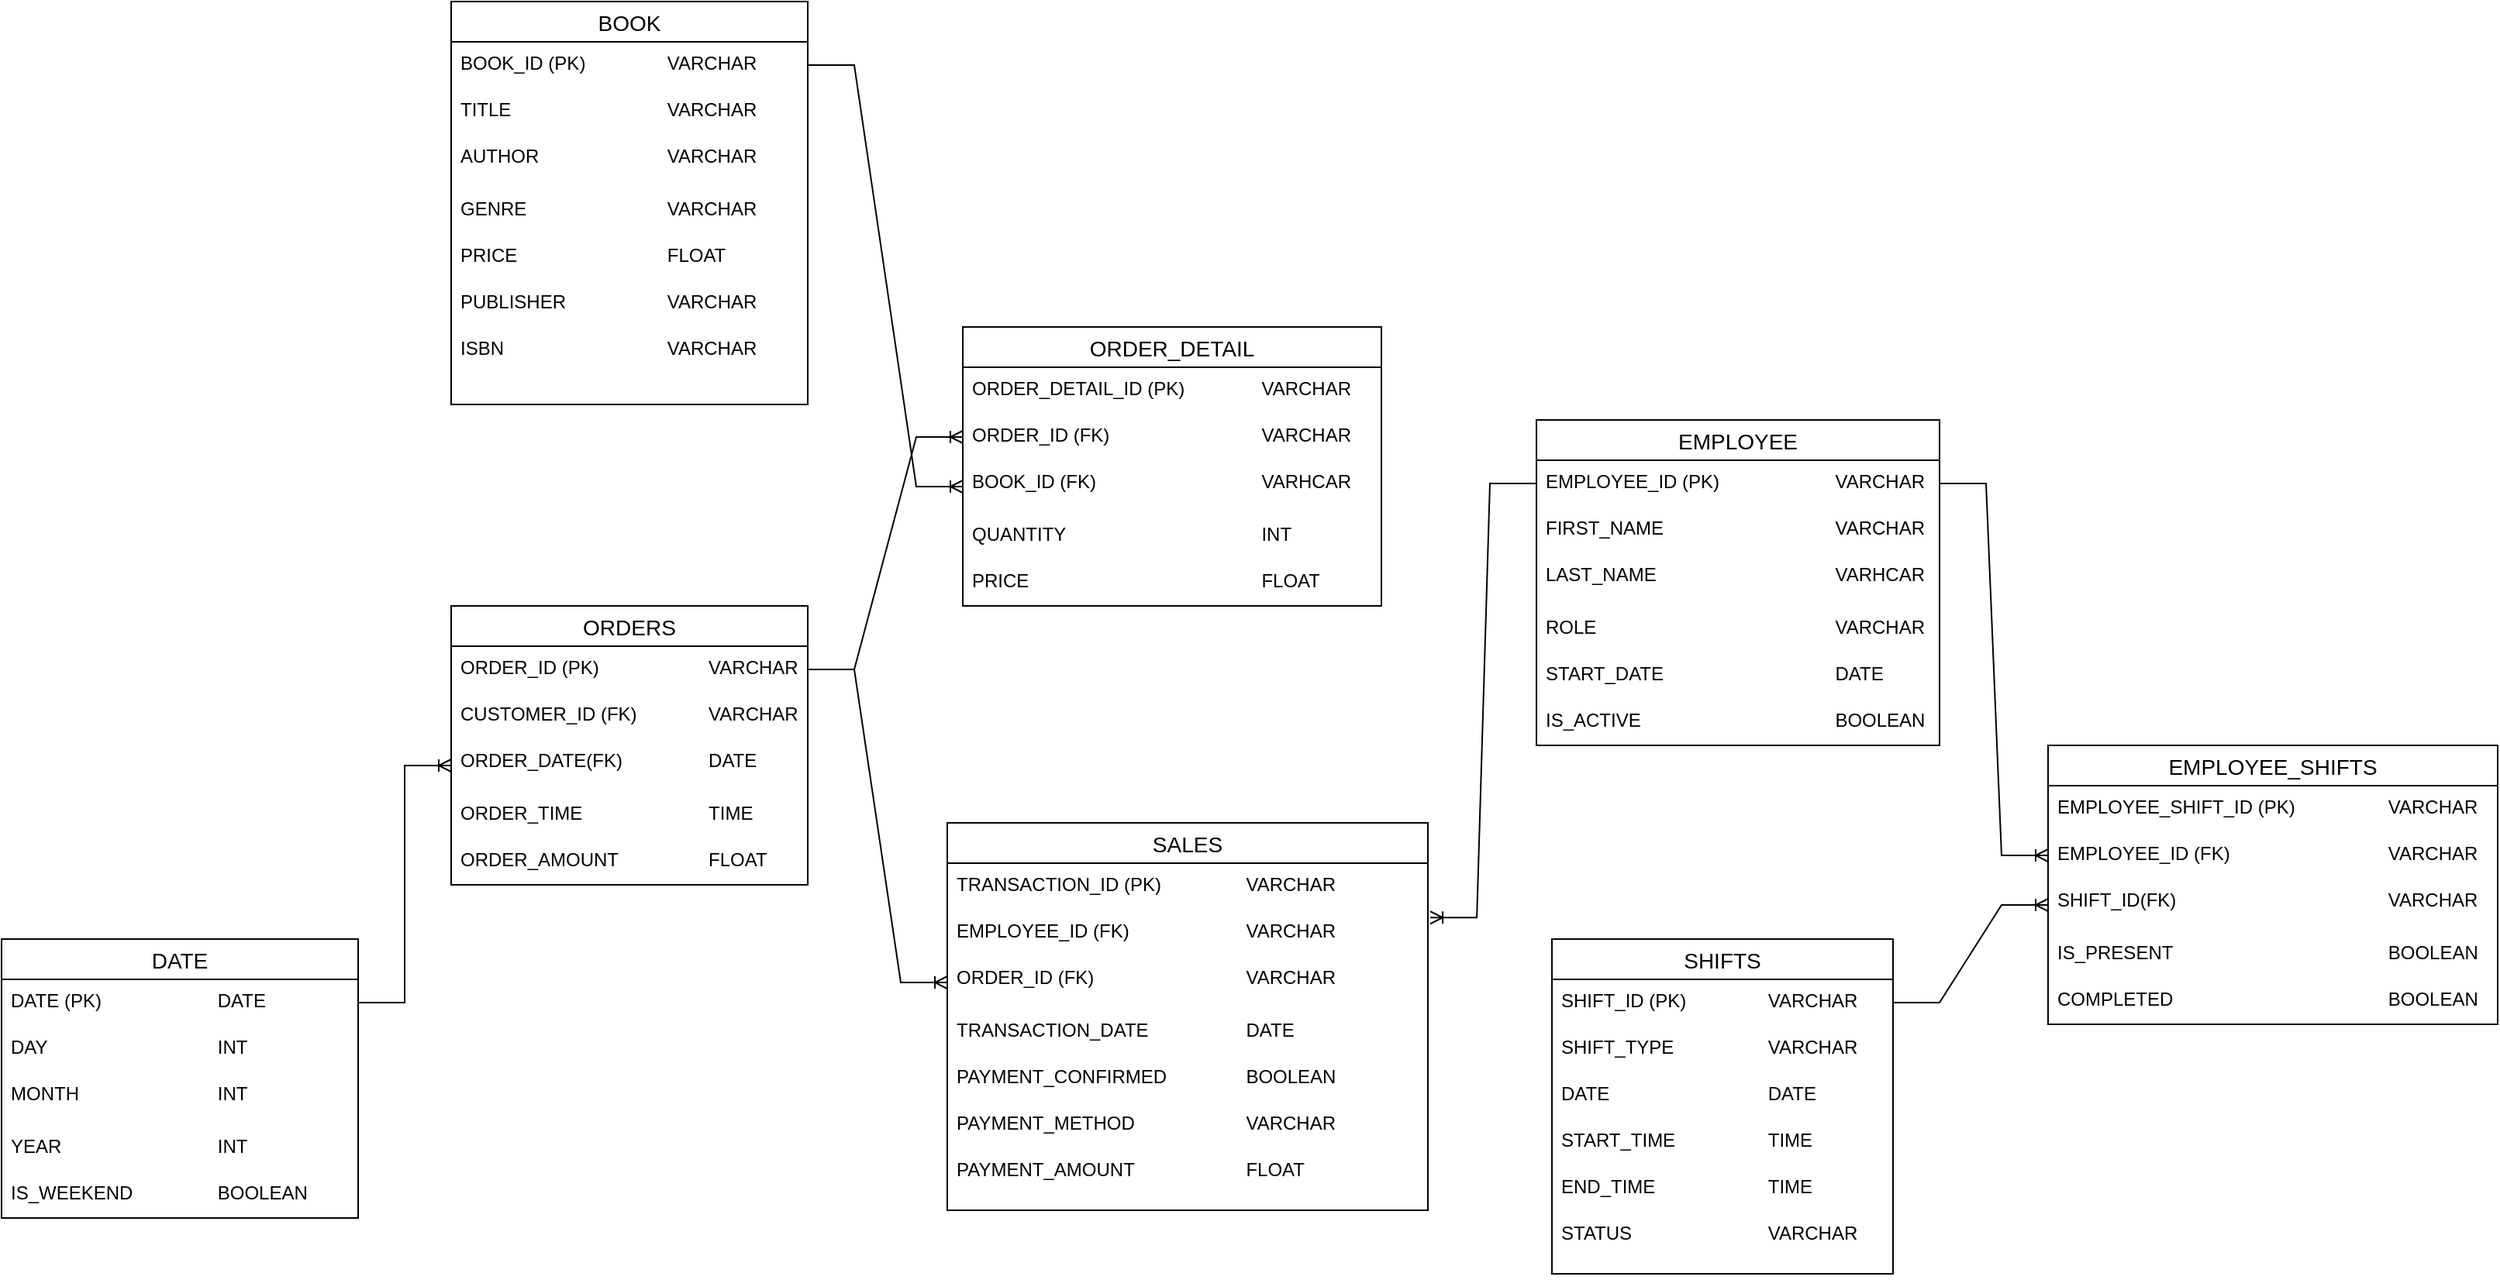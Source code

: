 <mxfile version="26.2.13">
  <diagram id="C5RBs43oDa-KdzZeNtuy" name="Page-1">
    <mxGraphModel dx="2333" dy="1036" grid="1" gridSize="10" guides="1" tooltips="1" connect="1" arrows="1" fold="1" page="1" pageScale="1" pageWidth="827" pageHeight="1169" math="0" shadow="0">
      <root>
        <mxCell id="WIyWlLk6GJQsqaUBKTNV-0" />
        <mxCell id="WIyWlLk6GJQsqaUBKTNV-1" parent="WIyWlLk6GJQsqaUBKTNV-0" />
        <mxCell id="uuKCKOv4QM4juEZIlnk0-14" value="BOOK" style="swimlane;fontStyle=0;childLayout=stackLayout;horizontal=1;startSize=26;horizontalStack=0;resizeParent=1;resizeParentMax=0;resizeLast=0;collapsible=1;marginBottom=0;align=center;fontSize=14;" vertex="1" parent="WIyWlLk6GJQsqaUBKTNV-1">
          <mxGeometry x="310" y="110" width="230" height="260" as="geometry" />
        </mxCell>
        <mxCell id="uuKCKOv4QM4juEZIlnk0-15" value="BOOK_ID (PK)&lt;span style=&quot;white-space: pre;&quot;&gt;&#x9;&amp;nbsp;&lt;/span&gt;&amp;nbsp; &amp;nbsp; &amp;nbsp; &amp;nbsp;VARCHAR" style="text;strokeColor=none;fillColor=none;spacingLeft=4;spacingRight=4;overflow=hidden;rotatable=0;points=[[0,0.5],[1,0.5]];portConstraint=eastwest;fontSize=12;whiteSpace=wrap;html=1;" vertex="1" parent="uuKCKOv4QM4juEZIlnk0-14">
          <mxGeometry y="26" width="230" height="30" as="geometry" />
        </mxCell>
        <mxCell id="uuKCKOv4QM4juEZIlnk0-16" value="TITLE&lt;span style=&quot;white-space: pre;&quot;&gt;&#x9;&lt;/span&gt;&lt;span style=&quot;white-space: pre;&quot;&gt;&#x9;&lt;/span&gt;&lt;span style=&quot;white-space: pre;&quot;&gt;&#x9;&lt;span style=&quot;white-space: pre;&quot;&gt;&#x9;&lt;/span&gt;&lt;/span&gt;VARCHAR" style="text;strokeColor=none;fillColor=none;spacingLeft=4;spacingRight=4;overflow=hidden;rotatable=0;points=[[0,0.5],[1,0.5]];portConstraint=eastwest;fontSize=12;whiteSpace=wrap;html=1;" vertex="1" parent="uuKCKOv4QM4juEZIlnk0-14">
          <mxGeometry y="56" width="230" height="30" as="geometry" />
        </mxCell>
        <mxCell id="uuKCKOv4QM4juEZIlnk0-18" value="AUTHOR&lt;span style=&quot;white-space: pre;&quot;&gt;&#x9;&lt;/span&gt;&lt;span style=&quot;white-space: pre;&quot;&gt;&#x9;&lt;/span&gt;&lt;span style=&quot;white-space: pre;&quot;&gt;&#x9;&lt;span style=&quot;white-space: pre;&quot;&gt;&#x9;&lt;/span&gt;&lt;/span&gt;VARCHAR" style="text;strokeColor=none;fillColor=none;spacingLeft=4;spacingRight=4;overflow=hidden;rotatable=0;points=[[0,0.5],[1,0.5]];portConstraint=eastwest;fontSize=12;whiteSpace=wrap;html=1;" vertex="1" parent="uuKCKOv4QM4juEZIlnk0-14">
          <mxGeometry y="86" width="230" height="34" as="geometry" />
        </mxCell>
        <mxCell id="uuKCKOv4QM4juEZIlnk0-19" value="GENRE&lt;span style=&quot;white-space: pre;&quot;&gt;&#x9;&lt;/span&gt;&lt;span style=&quot;white-space: pre;&quot;&gt;&#x9;&lt;/span&gt;&lt;span style=&quot;white-space: pre;&quot;&gt;&#x9;&lt;span style=&quot;white-space: pre;&quot;&gt;&#x9;&lt;/span&gt;&lt;/span&gt;VARCHAR" style="text;strokeColor=none;fillColor=none;spacingLeft=4;spacingRight=4;overflow=hidden;rotatable=0;points=[[0,0.5],[1,0.5]];portConstraint=eastwest;fontSize=12;whiteSpace=wrap;html=1;" vertex="1" parent="uuKCKOv4QM4juEZIlnk0-14">
          <mxGeometry y="120" width="230" height="30" as="geometry" />
        </mxCell>
        <mxCell id="uuKCKOv4QM4juEZIlnk0-20" value="PRICE&lt;span style=&quot;white-space: pre;&quot;&gt;&#x9;&lt;/span&gt;&lt;span style=&quot;white-space: pre;&quot;&gt;&#x9;&lt;/span&gt;&lt;span style=&quot;white-space: pre;&quot;&gt;&#x9;&lt;span style=&quot;white-space: pre;&quot;&gt;&#x9;&lt;/span&gt;&lt;/span&gt;FLOAT" style="text;strokeColor=none;fillColor=none;spacingLeft=4;spacingRight=4;overflow=hidden;rotatable=0;points=[[0,0.5],[1,0.5]];portConstraint=eastwest;fontSize=12;whiteSpace=wrap;html=1;" vertex="1" parent="uuKCKOv4QM4juEZIlnk0-14">
          <mxGeometry y="150" width="230" height="30" as="geometry" />
        </mxCell>
        <mxCell id="uuKCKOv4QM4juEZIlnk0-21" value="PUBLISHER&lt;span style=&quot;white-space: pre;&quot;&gt;&#x9;&lt;/span&gt;&lt;span style=&quot;white-space: pre;&quot;&gt;&#x9;&lt;span style=&quot;white-space: pre;&quot;&gt;&#x9;&lt;/span&gt;V&lt;/span&gt;ARCHAR" style="text;strokeColor=none;fillColor=none;spacingLeft=4;spacingRight=4;overflow=hidden;rotatable=0;points=[[0,0.5],[1,0.5]];portConstraint=eastwest;fontSize=12;whiteSpace=wrap;html=1;" vertex="1" parent="uuKCKOv4QM4juEZIlnk0-14">
          <mxGeometry y="180" width="230" height="30" as="geometry" />
        </mxCell>
        <mxCell id="uuKCKOv4QM4juEZIlnk0-17" value="ISBN&lt;span style=&quot;white-space: pre;&quot;&gt;&#x9;&lt;/span&gt;&lt;span style=&quot;white-space: pre;&quot;&gt;&#x9;&lt;/span&gt;&lt;span style=&quot;white-space: pre;&quot;&gt;&#x9;&lt;/span&gt;&lt;span style=&quot;white-space: pre;&quot;&gt;&#x9;&lt;/span&gt;VARCHAR" style="text;strokeColor=none;fillColor=none;spacingLeft=4;spacingRight=4;overflow=hidden;rotatable=0;points=[[0,0.5],[1,0.5]];portConstraint=eastwest;fontSize=12;whiteSpace=wrap;html=1;" vertex="1" parent="uuKCKOv4QM4juEZIlnk0-14">
          <mxGeometry y="210" width="230" height="50" as="geometry" />
        </mxCell>
        <mxCell id="uuKCKOv4QM4juEZIlnk0-22" value="ORDERS" style="swimlane;fontStyle=0;childLayout=stackLayout;horizontal=1;startSize=26;horizontalStack=0;resizeParent=1;resizeParentMax=0;resizeLast=0;collapsible=1;marginBottom=0;align=center;fontSize=14;" vertex="1" parent="WIyWlLk6GJQsqaUBKTNV-1">
          <mxGeometry x="310" y="500" width="230" height="180" as="geometry" />
        </mxCell>
        <mxCell id="uuKCKOv4QM4juEZIlnk0-23" value="ORDER_ID (PK)&lt;span style=&quot;white-space: pre;&quot;&gt;&#x9;&amp;nbsp;&lt;/span&gt;&amp;nbsp; &amp;nbsp; &amp;nbsp; &amp;nbsp;&lt;span style=&quot;white-space: pre;&quot;&gt;&#x9;&lt;/span&gt;VARCHAR" style="text;strokeColor=none;fillColor=none;spacingLeft=4;spacingRight=4;overflow=hidden;rotatable=0;points=[[0,0.5],[1,0.5]];portConstraint=eastwest;fontSize=12;whiteSpace=wrap;html=1;" vertex="1" parent="uuKCKOv4QM4juEZIlnk0-22">
          <mxGeometry y="26" width="230" height="30" as="geometry" />
        </mxCell>
        <mxCell id="uuKCKOv4QM4juEZIlnk0-24" value="CUSTOMER_ID (FK)&lt;span style=&quot;white-space: pre;&quot;&gt;&#x9;&lt;/span&gt;&lt;span style=&quot;white-space: pre;&quot;&gt;&#x9;&lt;/span&gt;VARCHAR" style="text;strokeColor=none;fillColor=none;spacingLeft=4;spacingRight=4;overflow=hidden;rotatable=0;points=[[0,0.5],[1,0.5]];portConstraint=eastwest;fontSize=12;whiteSpace=wrap;html=1;" vertex="1" parent="uuKCKOv4QM4juEZIlnk0-22">
          <mxGeometry y="56" width="230" height="30" as="geometry" />
        </mxCell>
        <mxCell id="uuKCKOv4QM4juEZIlnk0-25" value="ORDER_DATE(FK)&lt;span style=&quot;white-space: pre;&quot;&gt;&#x9;&lt;/span&gt;&lt;span style=&quot;white-space: pre;&quot;&gt;&#x9;&lt;span style=&quot;white-space: pre;&quot;&gt;&#x9;&lt;/span&gt;&lt;/span&gt;DATE" style="text;strokeColor=none;fillColor=none;spacingLeft=4;spacingRight=4;overflow=hidden;rotatable=0;points=[[0,0.5],[1,0.5]];portConstraint=eastwest;fontSize=12;whiteSpace=wrap;html=1;" vertex="1" parent="uuKCKOv4QM4juEZIlnk0-22">
          <mxGeometry y="86" width="230" height="34" as="geometry" />
        </mxCell>
        <mxCell id="uuKCKOv4QM4juEZIlnk0-26" value="ORDER_TIME&lt;span style=&quot;white-space: pre;&quot;&gt;&#x9;&lt;/span&gt;&lt;span style=&quot;white-space: pre;&quot;&gt;&#x9;&lt;span style=&quot;white-space: pre;&quot;&gt;&#x9;&lt;/span&gt;&lt;/span&gt;TIME" style="text;strokeColor=none;fillColor=none;spacingLeft=4;spacingRight=4;overflow=hidden;rotatable=0;points=[[0,0.5],[1,0.5]];portConstraint=eastwest;fontSize=12;whiteSpace=wrap;html=1;" vertex="1" parent="uuKCKOv4QM4juEZIlnk0-22">
          <mxGeometry y="120" width="230" height="30" as="geometry" />
        </mxCell>
        <mxCell id="uuKCKOv4QM4juEZIlnk0-27" value="ORDER_AMOUNT&lt;span style=&quot;white-space: pre;&quot;&gt;&#x9;&lt;/span&gt;&lt;span style=&quot;white-space: pre;&quot;&gt;&#x9;&lt;span style=&quot;white-space: pre;&quot;&gt;&#x9;&lt;/span&gt;&lt;/span&gt;FLOAT" style="text;strokeColor=none;fillColor=none;spacingLeft=4;spacingRight=4;overflow=hidden;rotatable=0;points=[[0,0.5],[1,0.5]];portConstraint=eastwest;fontSize=12;whiteSpace=wrap;html=1;" vertex="1" parent="uuKCKOv4QM4juEZIlnk0-22">
          <mxGeometry y="150" width="230" height="30" as="geometry" />
        </mxCell>
        <mxCell id="uuKCKOv4QM4juEZIlnk0-30" value="ORDER_DETAIL" style="swimlane;fontStyle=0;childLayout=stackLayout;horizontal=1;startSize=26;horizontalStack=0;resizeParent=1;resizeParentMax=0;resizeLast=0;collapsible=1;marginBottom=0;align=center;fontSize=14;" vertex="1" parent="WIyWlLk6GJQsqaUBKTNV-1">
          <mxGeometry x="640" y="320" width="270" height="180" as="geometry" />
        </mxCell>
        <mxCell id="uuKCKOv4QM4juEZIlnk0-31" value="ORDER_DETAIL_ID (PK)&lt;span style=&quot;white-space: pre;&quot;&gt;&#x9;&amp;nbsp;&lt;/span&gt;&amp;nbsp; &amp;nbsp; &lt;span style=&quot;white-space: pre;&quot;&gt;&#x9;&lt;/span&gt;VARCHAR" style="text;strokeColor=none;fillColor=none;spacingLeft=4;spacingRight=4;overflow=hidden;rotatable=0;points=[[0,0.5],[1,0.5]];portConstraint=eastwest;fontSize=12;whiteSpace=wrap;html=1;" vertex="1" parent="uuKCKOv4QM4juEZIlnk0-30">
          <mxGeometry y="26" width="270" height="30" as="geometry" />
        </mxCell>
        <mxCell id="uuKCKOv4QM4juEZIlnk0-32" value="ORDER_ID (FK)&lt;span style=&quot;white-space: pre;&quot;&gt;&#x9;&lt;span style=&quot;white-space: pre;&quot;&gt;&#x9;&lt;/span&gt;&lt;span style=&quot;white-space: pre;&quot;&gt;&#x9;&lt;span style=&quot;white-space: pre;&quot;&gt;&#x9;&lt;/span&gt;&lt;/span&gt;&lt;/span&gt;VARCHAR" style="text;strokeColor=none;fillColor=none;spacingLeft=4;spacingRight=4;overflow=hidden;rotatable=0;points=[[0,0.5],[1,0.5]];portConstraint=eastwest;fontSize=12;whiteSpace=wrap;html=1;" vertex="1" parent="uuKCKOv4QM4juEZIlnk0-30">
          <mxGeometry y="56" width="270" height="30" as="geometry" />
        </mxCell>
        <mxCell id="uuKCKOv4QM4juEZIlnk0-33" value="BOOK_ID (FK)&lt;span style=&quot;white-space: pre;&quot;&gt;&#x9;&lt;/span&gt;&lt;span style=&quot;white-space: pre;&quot;&gt;&#x9;&lt;span style=&quot;white-space: pre;&quot;&gt;&#x9;&lt;/span&gt;&lt;span style=&quot;white-space: pre;&quot;&gt;&#x9;&lt;/span&gt;V&lt;/span&gt;ARHCAR" style="text;strokeColor=none;fillColor=none;spacingLeft=4;spacingRight=4;overflow=hidden;rotatable=0;points=[[0,0.5],[1,0.5]];portConstraint=eastwest;fontSize=12;whiteSpace=wrap;html=1;" vertex="1" parent="uuKCKOv4QM4juEZIlnk0-30">
          <mxGeometry y="86" width="270" height="34" as="geometry" />
        </mxCell>
        <mxCell id="uuKCKOv4QM4juEZIlnk0-34" value="QUANTITY&lt;span style=&quot;white-space: pre;&quot;&gt;&#x9;&lt;/span&gt;&lt;span style=&quot;white-space: pre;&quot;&gt;&#x9;&lt;/span&gt;&lt;span style=&quot;white-space: pre;&quot;&gt;&#x9;&lt;/span&gt;&lt;span style=&quot;white-space: pre;&quot;&gt;&#x9;&lt;/span&gt;&lt;span style=&quot;white-space: pre;&quot;&gt;&#x9;&lt;/span&gt;INT" style="text;strokeColor=none;fillColor=none;spacingLeft=4;spacingRight=4;overflow=hidden;rotatable=0;points=[[0,0.5],[1,0.5]];portConstraint=eastwest;fontSize=12;whiteSpace=wrap;html=1;" vertex="1" parent="uuKCKOv4QM4juEZIlnk0-30">
          <mxGeometry y="120" width="270" height="30" as="geometry" />
        </mxCell>
        <mxCell id="uuKCKOv4QM4juEZIlnk0-35" value="PRICE&lt;span style=&quot;white-space: pre;&quot;&gt;&#x9;&lt;/span&gt;&lt;span style=&quot;white-space: pre;&quot;&gt;&#x9;&lt;/span&gt;&lt;span style=&quot;white-space: pre;&quot;&gt;&#x9;&lt;/span&gt;&lt;span style=&quot;white-space: pre;&quot;&gt;&#x9;&lt;/span&gt;&lt;span style=&quot;white-space: pre;&quot;&gt;&#x9;&lt;/span&gt;&lt;span style=&quot;white-space: pre;&quot;&gt;&#x9;&lt;/span&gt;FLOAT" style="text;strokeColor=none;fillColor=none;spacingLeft=4;spacingRight=4;overflow=hidden;rotatable=0;points=[[0,0.5],[1,0.5]];portConstraint=eastwest;fontSize=12;whiteSpace=wrap;html=1;" vertex="1" parent="uuKCKOv4QM4juEZIlnk0-30">
          <mxGeometry y="150" width="270" height="30" as="geometry" />
        </mxCell>
        <mxCell id="uuKCKOv4QM4juEZIlnk0-36" value="SALES" style="swimlane;fontStyle=0;childLayout=stackLayout;horizontal=1;startSize=26;horizontalStack=0;resizeParent=1;resizeParentMax=0;resizeLast=0;collapsible=1;marginBottom=0;align=center;fontSize=14;" vertex="1" parent="WIyWlLk6GJQsqaUBKTNV-1">
          <mxGeometry x="630" y="640" width="310" height="250" as="geometry" />
        </mxCell>
        <mxCell id="uuKCKOv4QM4juEZIlnk0-37" value="TRANSACTION_ID (PK)&lt;span style=&quot;white-space: pre;&quot;&gt;&#x9;&amp;nbsp;&lt;/span&gt;&amp;nbsp; &amp;nbsp; &amp;nbsp; &amp;nbsp;VARCHAR" style="text;strokeColor=none;fillColor=none;spacingLeft=4;spacingRight=4;overflow=hidden;rotatable=0;points=[[0,0.5],[1,0.5]];portConstraint=eastwest;fontSize=12;whiteSpace=wrap;html=1;" vertex="1" parent="uuKCKOv4QM4juEZIlnk0-36">
          <mxGeometry y="26" width="310" height="30" as="geometry" />
        </mxCell>
        <mxCell id="uuKCKOv4QM4juEZIlnk0-38" value="EMPLOYEE_ID (FK)&lt;span style=&quot;white-space: pre;&quot;&gt;&#x9;&lt;/span&gt;&lt;span style=&quot;white-space: pre;&quot;&gt;&#x9;&lt;span style=&quot;white-space: pre;&quot;&gt;&#x9;&lt;/span&gt;&lt;/span&gt;VARCHAR" style="text;strokeColor=none;fillColor=none;spacingLeft=4;spacingRight=4;overflow=hidden;rotatable=0;points=[[0,0.5],[1,0.5]];portConstraint=eastwest;fontSize=12;whiteSpace=wrap;html=1;" vertex="1" parent="uuKCKOv4QM4juEZIlnk0-36">
          <mxGeometry y="56" width="310" height="30" as="geometry" />
        </mxCell>
        <mxCell id="uuKCKOv4QM4juEZIlnk0-39" value="ORDER_ID (FK)&lt;span style=&quot;white-space: pre;&quot;&gt;&#x9;&lt;/span&gt;&lt;span style=&quot;white-space: pre;&quot;&gt;&#x9;&lt;span style=&quot;white-space: pre;&quot;&gt;&#x9;&lt;/span&gt;&lt;span style=&quot;white-space: pre;&quot;&gt;&#x9;&lt;/span&gt;&lt;/span&gt;VARCHAR" style="text;strokeColor=none;fillColor=none;spacingLeft=4;spacingRight=4;overflow=hidden;rotatable=0;points=[[0,0.5],[1,0.5]];portConstraint=eastwest;fontSize=12;whiteSpace=wrap;html=1;" vertex="1" parent="uuKCKOv4QM4juEZIlnk0-36">
          <mxGeometry y="86" width="310" height="34" as="geometry" />
        </mxCell>
        <mxCell id="uuKCKOv4QM4juEZIlnk0-40" value="TRANSACTION_DATE&lt;span style=&quot;white-space: pre;&quot;&gt;&#x9;&lt;/span&gt;&lt;span style=&quot;white-space: pre;&quot;&gt;&#x9;&lt;span style=&quot;white-space: pre;&quot;&gt;&#x9;&lt;/span&gt;D&lt;/span&gt;ATE" style="text;strokeColor=none;fillColor=none;spacingLeft=4;spacingRight=4;overflow=hidden;rotatable=0;points=[[0,0.5],[1,0.5]];portConstraint=eastwest;fontSize=12;whiteSpace=wrap;html=1;" vertex="1" parent="uuKCKOv4QM4juEZIlnk0-36">
          <mxGeometry y="120" width="310" height="30" as="geometry" />
        </mxCell>
        <mxCell id="uuKCKOv4QM4juEZIlnk0-41" value="PAYMENT_CONFIRMED&lt;span style=&quot;white-space: pre;&quot;&gt;&#x9;&lt;/span&gt;&lt;span style=&quot;white-space: pre;&quot;&gt;&#x9;&lt;/span&gt;BOOLEAN" style="text;strokeColor=none;fillColor=none;spacingLeft=4;spacingRight=4;overflow=hidden;rotatable=0;points=[[0,0.5],[1,0.5]];portConstraint=eastwest;fontSize=12;whiteSpace=wrap;html=1;" vertex="1" parent="uuKCKOv4QM4juEZIlnk0-36">
          <mxGeometry y="150" width="310" height="30" as="geometry" />
        </mxCell>
        <mxCell id="uuKCKOv4QM4juEZIlnk0-43" value="PAYMENT_METHOD&lt;span style=&quot;white-space: pre;&quot;&gt;&#x9;&lt;/span&gt;&lt;span style=&quot;white-space: pre;&quot;&gt;&#x9;&lt;span style=&quot;white-space: pre;&quot;&gt;&#x9;&lt;/span&gt;V&lt;/span&gt;ARCHAR" style="text;strokeColor=none;fillColor=none;spacingLeft=4;spacingRight=4;overflow=hidden;rotatable=0;points=[[0,0.5],[1,0.5]];portConstraint=eastwest;fontSize=12;whiteSpace=wrap;html=1;" vertex="1" parent="uuKCKOv4QM4juEZIlnk0-36">
          <mxGeometry y="180" width="310" height="30" as="geometry" />
        </mxCell>
        <mxCell id="uuKCKOv4QM4juEZIlnk0-42" value="PAYMENT_AMOUNT&lt;span style=&quot;white-space: pre;&quot;&gt;&#x9;&lt;/span&gt;&lt;span style=&quot;white-space: pre;&quot;&gt;&#x9;&lt;span style=&quot;white-space: pre;&quot;&gt;&#x9;&lt;/span&gt;F&lt;/span&gt;LOAT" style="text;strokeColor=none;fillColor=none;spacingLeft=4;spacingRight=4;overflow=hidden;rotatable=0;points=[[0,0.5],[1,0.5]];portConstraint=eastwest;fontSize=12;whiteSpace=wrap;html=1;" vertex="1" parent="uuKCKOv4QM4juEZIlnk0-36">
          <mxGeometry y="210" width="310" height="40" as="geometry" />
        </mxCell>
        <mxCell id="uuKCKOv4QM4juEZIlnk0-44" value="DATE" style="swimlane;fontStyle=0;childLayout=stackLayout;horizontal=1;startSize=26;horizontalStack=0;resizeParent=1;resizeParentMax=0;resizeLast=0;collapsible=1;marginBottom=0;align=center;fontSize=14;" vertex="1" parent="WIyWlLk6GJQsqaUBKTNV-1">
          <mxGeometry x="20" y="715" width="230" height="180" as="geometry" />
        </mxCell>
        <mxCell id="uuKCKOv4QM4juEZIlnk0-45" value="DATE (PK)&lt;span style=&quot;white-space: pre;&quot;&gt;&#x9;&amp;nbsp;&lt;/span&gt;&amp;nbsp; &amp;nbsp; &amp;nbsp; &amp;nbsp;&lt;span style=&quot;white-space: pre;&quot;&gt;&#x9;&lt;/span&gt;DATE" style="text;strokeColor=none;fillColor=none;spacingLeft=4;spacingRight=4;overflow=hidden;rotatable=0;points=[[0,0.5],[1,0.5]];portConstraint=eastwest;fontSize=12;whiteSpace=wrap;html=1;" vertex="1" parent="uuKCKOv4QM4juEZIlnk0-44">
          <mxGeometry y="26" width="230" height="30" as="geometry" />
        </mxCell>
        <mxCell id="uuKCKOv4QM4juEZIlnk0-46" value="DAY&lt;span style=&quot;white-space: pre;&quot;&gt;&#x9;&lt;/span&gt;&lt;span style=&quot;white-space: pre;&quot;&gt;&#x9;&lt;/span&gt;&lt;span style=&quot;white-space: pre;&quot;&gt;&#x9;&lt;/span&gt;&lt;span style=&quot;white-space: pre;&quot;&gt;&#x9;&lt;/span&gt;&lt;span style=&quot;white-space: pre;&quot;&gt;&#x9;&lt;/span&gt;INT" style="text;strokeColor=none;fillColor=none;spacingLeft=4;spacingRight=4;overflow=hidden;rotatable=0;points=[[0,0.5],[1,0.5]];portConstraint=eastwest;fontSize=12;whiteSpace=wrap;html=1;" vertex="1" parent="uuKCKOv4QM4juEZIlnk0-44">
          <mxGeometry y="56" width="230" height="30" as="geometry" />
        </mxCell>
        <mxCell id="uuKCKOv4QM4juEZIlnk0-47" value="MONTH&lt;span style=&quot;white-space: pre;&quot;&gt;&#x9;&lt;/span&gt;&lt;span style=&quot;white-space: pre;&quot;&gt;&#x9;&lt;/span&gt;&lt;span style=&quot;white-space: pre;&quot;&gt;&#x9;&lt;/span&gt;&lt;span style=&quot;white-space: pre;&quot;&gt;&#x9;&lt;/span&gt;INT" style="text;strokeColor=none;fillColor=none;spacingLeft=4;spacingRight=4;overflow=hidden;rotatable=0;points=[[0,0.5],[1,0.5]];portConstraint=eastwest;fontSize=12;whiteSpace=wrap;html=1;" vertex="1" parent="uuKCKOv4QM4juEZIlnk0-44">
          <mxGeometry y="86" width="230" height="34" as="geometry" />
        </mxCell>
        <mxCell id="uuKCKOv4QM4juEZIlnk0-48" value="YEAR&lt;span style=&quot;white-space: pre;&quot;&gt;&#x9;&lt;/span&gt;&lt;span style=&quot;white-space: pre;&quot;&gt;&#x9;&lt;/span&gt;&lt;span style=&quot;white-space: pre;&quot;&gt;&#x9;&lt;/span&gt;&lt;span style=&quot;white-space: pre;&quot;&gt;&#x9;&lt;/span&gt;INT" style="text;strokeColor=none;fillColor=none;spacingLeft=4;spacingRight=4;overflow=hidden;rotatable=0;points=[[0,0.5],[1,0.5]];portConstraint=eastwest;fontSize=12;whiteSpace=wrap;html=1;" vertex="1" parent="uuKCKOv4QM4juEZIlnk0-44">
          <mxGeometry y="120" width="230" height="30" as="geometry" />
        </mxCell>
        <mxCell id="uuKCKOv4QM4juEZIlnk0-49" value="IS_WEEKEND&lt;span style=&quot;white-space: pre;&quot;&gt;&#x9;&lt;/span&gt;&lt;span style=&quot;white-space: pre;&quot;&gt;&#x9;&lt;/span&gt;BOOLEAN" style="text;strokeColor=none;fillColor=none;spacingLeft=4;spacingRight=4;overflow=hidden;rotatable=0;points=[[0,0.5],[1,0.5]];portConstraint=eastwest;fontSize=12;whiteSpace=wrap;html=1;" vertex="1" parent="uuKCKOv4QM4juEZIlnk0-44">
          <mxGeometry y="150" width="230" height="30" as="geometry" />
        </mxCell>
        <mxCell id="uuKCKOv4QM4juEZIlnk0-50" value="EMPLOYEE_SHIFTS" style="swimlane;fontStyle=0;childLayout=stackLayout;horizontal=1;startSize=26;horizontalStack=0;resizeParent=1;resizeParentMax=0;resizeLast=0;collapsible=1;marginBottom=0;align=center;fontSize=14;" vertex="1" parent="WIyWlLk6GJQsqaUBKTNV-1">
          <mxGeometry x="1340" y="590" width="290" height="180" as="geometry" />
        </mxCell>
        <mxCell id="uuKCKOv4QM4juEZIlnk0-51" value="EMPLOYEE_SHIFT_ID (PK)&lt;span style=&quot;white-space: pre;&quot;&gt;&#x9;&amp;nbsp;&lt;/span&gt;&amp;nbsp; &amp;nbsp; &lt;span style=&quot;white-space: pre;&quot;&gt;&#x9;&lt;/span&gt;&lt;span style=&quot;white-space: pre;&quot;&gt;&#x9;&lt;/span&gt;VARCHAR" style="text;strokeColor=none;fillColor=none;spacingLeft=4;spacingRight=4;overflow=hidden;rotatable=0;points=[[0,0.5],[1,0.5]];portConstraint=eastwest;fontSize=12;whiteSpace=wrap;html=1;" vertex="1" parent="uuKCKOv4QM4juEZIlnk0-50">
          <mxGeometry y="26" width="290" height="30" as="geometry" />
        </mxCell>
        <mxCell id="uuKCKOv4QM4juEZIlnk0-52" value="EMPLOYEE_ID (FK)&lt;span style=&quot;white-space: pre;&quot;&gt;&#x9;&lt;/span&gt;&lt;span style=&quot;white-space: pre;&quot;&gt;&#x9;&lt;/span&gt;&lt;span style=&quot;white-space: pre;&quot;&gt;&#x9;&lt;/span&gt;&lt;span style=&quot;white-space: pre;&quot;&gt;&#x9;&lt;/span&gt;VARCHAR" style="text;strokeColor=none;fillColor=none;spacingLeft=4;spacingRight=4;overflow=hidden;rotatable=0;points=[[0,0.5],[1,0.5]];portConstraint=eastwest;fontSize=12;whiteSpace=wrap;html=1;" vertex="1" parent="uuKCKOv4QM4juEZIlnk0-50">
          <mxGeometry y="56" width="290" height="30" as="geometry" />
        </mxCell>
        <mxCell id="uuKCKOv4QM4juEZIlnk0-53" value="SHIFT_ID(FK)&lt;span style=&quot;white-space: pre;&quot;&gt;&#x9;&lt;/span&gt;&lt;span style=&quot;white-space: pre;&quot;&gt;&#x9;&lt;/span&gt;&lt;span style=&quot;white-space: pre;&quot;&gt;&#x9;&lt;span style=&quot;white-space: pre;&quot;&gt;&#x9;&lt;span style=&quot;white-space: pre;&quot;&gt;&#x9;&lt;/span&gt;&lt;span style=&quot;white-space: pre;&quot;&gt;&#x9;&lt;/span&gt;&lt;/span&gt;V&lt;/span&gt;ARCHAR" style="text;strokeColor=none;fillColor=none;spacingLeft=4;spacingRight=4;overflow=hidden;rotatable=0;points=[[0,0.5],[1,0.5]];portConstraint=eastwest;fontSize=12;whiteSpace=wrap;html=1;" vertex="1" parent="uuKCKOv4QM4juEZIlnk0-50">
          <mxGeometry y="86" width="290" height="34" as="geometry" />
        </mxCell>
        <mxCell id="uuKCKOv4QM4juEZIlnk0-90" value="IS_PRESENT&lt;span style=&quot;white-space: pre;&quot;&gt;&#x9;&lt;/span&gt;&lt;span style=&quot;white-space: pre;&quot;&gt;&#x9;&lt;span style=&quot;white-space: pre;&quot;&gt;&#x9;&lt;/span&gt;&lt;span style=&quot;white-space: pre;&quot;&gt;&#x9;&lt;/span&gt;&lt;span style=&quot;white-space: pre;&quot;&gt;&#x9;&#x9;&lt;/span&gt;B&lt;/span&gt;OOLEAN" style="text;strokeColor=none;fillColor=none;spacingLeft=4;spacingRight=4;overflow=hidden;rotatable=0;points=[[0,0.5],[1,0.5]];portConstraint=eastwest;fontSize=12;whiteSpace=wrap;html=1;" vertex="1" parent="uuKCKOv4QM4juEZIlnk0-50">
          <mxGeometry y="120" width="290" height="30" as="geometry" />
        </mxCell>
        <mxCell id="uuKCKOv4QM4juEZIlnk0-54" value="COMPLETED&lt;span style=&quot;white-space: pre;&quot;&gt;&#x9;&lt;/span&gt;&lt;span style=&quot;white-space: pre;&quot;&gt;&#x9;&lt;/span&gt;&lt;span style=&quot;white-space: pre;&quot;&gt;&#x9;&lt;/span&gt;&lt;span style=&quot;white-space: pre;&quot;&gt;&#x9;&lt;/span&gt;&lt;span style=&quot;white-space: pre;&quot;&gt;&#x9;&lt;span style=&quot;white-space: pre;&quot;&gt;&#x9;&lt;/span&gt;BOOLEAN&lt;/span&gt;" style="text;strokeColor=none;fillColor=none;spacingLeft=4;spacingRight=4;overflow=hidden;rotatable=0;points=[[0,0.5],[1,0.5]];portConstraint=eastwest;fontSize=12;whiteSpace=wrap;html=1;" vertex="1" parent="uuKCKOv4QM4juEZIlnk0-50">
          <mxGeometry y="150" width="290" height="30" as="geometry" />
        </mxCell>
        <mxCell id="uuKCKOv4QM4juEZIlnk0-58" value="EMPLOYEE" style="swimlane;fontStyle=0;childLayout=stackLayout;horizontal=1;startSize=26;horizontalStack=0;resizeParent=1;resizeParentMax=0;resizeLast=0;collapsible=1;marginBottom=0;align=center;fontSize=14;" vertex="1" parent="WIyWlLk6GJQsqaUBKTNV-1">
          <mxGeometry x="1010" y="380" width="260" height="210" as="geometry" />
        </mxCell>
        <mxCell id="uuKCKOv4QM4juEZIlnk0-59" value="EMPLOYEE_ID (PK)&lt;span style=&quot;white-space: pre;&quot;&gt;&#x9;&amp;nbsp;&lt;/span&gt;&amp;nbsp; &amp;nbsp; &lt;span style=&quot;white-space: pre;&quot;&gt;&#x9;&lt;/span&gt;&lt;span style=&quot;white-space: pre;&quot;&gt;&#x9;&lt;/span&gt;VARCHAR" style="text;strokeColor=none;fillColor=none;spacingLeft=4;spacingRight=4;overflow=hidden;rotatable=0;points=[[0,0.5],[1,0.5]];portConstraint=eastwest;fontSize=12;whiteSpace=wrap;html=1;" vertex="1" parent="uuKCKOv4QM4juEZIlnk0-58">
          <mxGeometry y="26" width="260" height="30" as="geometry" />
        </mxCell>
        <mxCell id="uuKCKOv4QM4juEZIlnk0-60" value="FIRST_NAME&lt;span style=&quot;white-space: pre;&quot;&gt;&#x9;&lt;/span&gt;&lt;span style=&quot;white-space: pre;&quot;&gt;&#x9;&lt;span style=&quot;white-space: pre;&quot;&gt;&#x9;&lt;/span&gt;&lt;span style=&quot;white-space: pre;&quot;&gt;&#x9;&lt;span style=&quot;white-space: pre;&quot;&gt;&#x9;&lt;/span&gt;&lt;/span&gt;&lt;/span&gt;VARCHAR" style="text;strokeColor=none;fillColor=none;spacingLeft=4;spacingRight=4;overflow=hidden;rotatable=0;points=[[0,0.5],[1,0.5]];portConstraint=eastwest;fontSize=12;whiteSpace=wrap;html=1;" vertex="1" parent="uuKCKOv4QM4juEZIlnk0-58">
          <mxGeometry y="56" width="260" height="30" as="geometry" />
        </mxCell>
        <mxCell id="uuKCKOv4QM4juEZIlnk0-61" value="LAST_NAME&lt;span style=&quot;white-space: pre;&quot;&gt;&#x9;&lt;/span&gt;&lt;span style=&quot;white-space: pre;&quot;&gt;&#x9;&lt;span style=&quot;white-space: pre;&quot;&gt;&#x9;&lt;/span&gt;&lt;span style=&quot;white-space: pre;&quot;&gt;&#x9;&lt;/span&gt;&lt;span style=&quot;white-space: pre;&quot;&gt;&#x9;&lt;/span&gt;V&lt;/span&gt;ARHCAR" style="text;strokeColor=none;fillColor=none;spacingLeft=4;spacingRight=4;overflow=hidden;rotatable=0;points=[[0,0.5],[1,0.5]];portConstraint=eastwest;fontSize=12;whiteSpace=wrap;html=1;" vertex="1" parent="uuKCKOv4QM4juEZIlnk0-58">
          <mxGeometry y="86" width="260" height="34" as="geometry" />
        </mxCell>
        <mxCell id="uuKCKOv4QM4juEZIlnk0-62" value="ROLE&lt;span style=&quot;white-space: pre;&quot;&gt;&#x9;&lt;/span&gt;&lt;span style=&quot;white-space: pre;&quot;&gt;&#x9;&lt;/span&gt;&lt;span style=&quot;white-space: pre;&quot;&gt;&#x9;&lt;/span&gt;&lt;span style=&quot;white-space: pre;&quot;&gt;&#x9;&lt;/span&gt;&lt;span style=&quot;white-space: pre;&quot;&gt;&#x9;&lt;/span&gt;&lt;span style=&quot;white-space: pre;&quot;&gt;&#x9;&lt;/span&gt;VARCHAR" style="text;strokeColor=none;fillColor=none;spacingLeft=4;spacingRight=4;overflow=hidden;rotatable=0;points=[[0,0.5],[1,0.5]];portConstraint=eastwest;fontSize=12;whiteSpace=wrap;html=1;" vertex="1" parent="uuKCKOv4QM4juEZIlnk0-58">
          <mxGeometry y="120" width="260" height="30" as="geometry" />
        </mxCell>
        <mxCell id="uuKCKOv4QM4juEZIlnk0-63" value="START_DATE&lt;span style=&quot;white-space: pre;&quot;&gt;&#x9;&lt;/span&gt;&lt;span style=&quot;white-space: pre;&quot;&gt;&#x9;&lt;/span&gt;&lt;span style=&quot;white-space: pre;&quot;&gt;&#x9;&lt;/span&gt;&lt;span style=&quot;white-space: pre;&quot;&gt;&#x9;&lt;/span&gt;&lt;span style=&quot;white-space: pre;&quot;&gt;&#x9;&lt;/span&gt;DATE" style="text;strokeColor=none;fillColor=none;spacingLeft=4;spacingRight=4;overflow=hidden;rotatable=0;points=[[0,0.5],[1,0.5]];portConstraint=eastwest;fontSize=12;whiteSpace=wrap;html=1;" vertex="1" parent="uuKCKOv4QM4juEZIlnk0-58">
          <mxGeometry y="150" width="260" height="30" as="geometry" />
        </mxCell>
        <mxCell id="uuKCKOv4QM4juEZIlnk0-64" value="IS_ACTIVE&lt;span style=&quot;white-space: pre;&quot;&gt;&#x9;&lt;/span&gt;&lt;span style=&quot;white-space: pre;&quot;&gt;&#x9;&lt;/span&gt;&lt;span style=&quot;white-space: pre;&quot;&gt;&#x9;&lt;/span&gt;&lt;span style=&quot;white-space: pre;&quot;&gt;&#x9;&lt;/span&gt;&lt;span style=&quot;white-space: pre;&quot;&gt;&#x9;&lt;/span&gt;BOOLEAN" style="text;strokeColor=none;fillColor=none;spacingLeft=4;spacingRight=4;overflow=hidden;rotatable=0;points=[[0,0.5],[1,0.5]];portConstraint=eastwest;fontSize=12;whiteSpace=wrap;html=1;" vertex="1" parent="uuKCKOv4QM4juEZIlnk0-58">
          <mxGeometry y="180" width="260" height="30" as="geometry" />
        </mxCell>
        <mxCell id="uuKCKOv4QM4juEZIlnk0-65" value="SHIFTS" style="swimlane;fontStyle=0;childLayout=stackLayout;horizontal=1;startSize=26;horizontalStack=0;resizeParent=1;resizeParentMax=0;resizeLast=0;collapsible=1;marginBottom=0;align=center;fontSize=14;" vertex="1" parent="WIyWlLk6GJQsqaUBKTNV-1">
          <mxGeometry x="1020" y="715" width="220" height="216" as="geometry" />
        </mxCell>
        <mxCell id="uuKCKOv4QM4juEZIlnk0-66" value="SHIFT_ID (PK)&lt;span style=&quot;white-space: pre;&quot;&gt;&#x9;&amp;nbsp;&lt;/span&gt;&amp;nbsp; &amp;nbsp; &amp;nbsp; &amp;nbsp;VARCHAR" style="text;strokeColor=none;fillColor=none;spacingLeft=4;spacingRight=4;overflow=hidden;rotatable=0;points=[[0,0.5],[1,0.5]];portConstraint=eastwest;fontSize=12;whiteSpace=wrap;html=1;" vertex="1" parent="uuKCKOv4QM4juEZIlnk0-65">
          <mxGeometry y="26" width="220" height="30" as="geometry" />
        </mxCell>
        <mxCell id="uuKCKOv4QM4juEZIlnk0-67" value="SHIFT_TYPE&lt;span style=&quot;white-space: pre;&quot;&gt;&#x9;&lt;/span&gt;&lt;span style=&quot;white-space: pre;&quot;&gt;&#x9;&lt;span style=&quot;white-space: pre;&quot;&gt;&#x9;&lt;/span&gt;&lt;/span&gt;VARCHAR" style="text;strokeColor=none;fillColor=none;spacingLeft=4;spacingRight=4;overflow=hidden;rotatable=0;points=[[0,0.5],[1,0.5]];portConstraint=eastwest;fontSize=12;whiteSpace=wrap;html=1;" vertex="1" parent="uuKCKOv4QM4juEZIlnk0-65">
          <mxGeometry y="56" width="220" height="30" as="geometry" />
        </mxCell>
        <mxCell id="uuKCKOv4QM4juEZIlnk0-69" value="DATE&lt;span style=&quot;white-space: pre;&quot;&gt;&#x9;&lt;/span&gt;&lt;span style=&quot;white-space: pre;&quot;&gt;&#x9;&lt;span style=&quot;white-space: pre;&quot;&gt;&#x9;&lt;span style=&quot;white-space: pre;&quot;&gt;&#x9;&lt;/span&gt;&lt;/span&gt;D&lt;/span&gt;ATE" style="text;strokeColor=none;fillColor=none;spacingLeft=4;spacingRight=4;overflow=hidden;rotatable=0;points=[[0,0.5],[1,0.5]];portConstraint=eastwest;fontSize=12;whiteSpace=wrap;html=1;" vertex="1" parent="uuKCKOv4QM4juEZIlnk0-65">
          <mxGeometry y="86" width="220" height="30" as="geometry" />
        </mxCell>
        <mxCell id="uuKCKOv4QM4juEZIlnk0-70" value="START_TIME&lt;span style=&quot;white-space: pre;&quot;&gt;&#x9;&lt;/span&gt;&lt;span style=&quot;white-space: pre;&quot;&gt;&#x9;&lt;span style=&quot;white-space: pre;&quot;&gt;&#x9;&lt;/span&gt;T&lt;/span&gt;IME" style="text;strokeColor=none;fillColor=none;spacingLeft=4;spacingRight=4;overflow=hidden;rotatable=0;points=[[0,0.5],[1,0.5]];portConstraint=eastwest;fontSize=12;whiteSpace=wrap;html=1;" vertex="1" parent="uuKCKOv4QM4juEZIlnk0-65">
          <mxGeometry y="116" width="220" height="30" as="geometry" />
        </mxCell>
        <mxCell id="uuKCKOv4QM4juEZIlnk0-71" value="END_TIME&lt;span style=&quot;white-space: pre;&quot;&gt;&#x9;&lt;/span&gt;&lt;span style=&quot;white-space: pre;&quot;&gt;&#x9;&lt;/span&gt;&lt;span style=&quot;white-space: pre;&quot;&gt;&#x9;&lt;/span&gt;TIME" style="text;strokeColor=none;fillColor=none;spacingLeft=4;spacingRight=4;overflow=hidden;rotatable=0;points=[[0,0.5],[1,0.5]];portConstraint=eastwest;fontSize=12;whiteSpace=wrap;html=1;" vertex="1" parent="uuKCKOv4QM4juEZIlnk0-65">
          <mxGeometry y="146" width="220" height="30" as="geometry" />
        </mxCell>
        <mxCell id="uuKCKOv4QM4juEZIlnk0-72" value="STATUS&lt;span style=&quot;white-space: pre;&quot;&gt;&#x9;&lt;/span&gt;&lt;span style=&quot;white-space: pre;&quot;&gt;&#x9;&lt;/span&gt;&lt;span style=&quot;white-space: pre;&quot;&gt;&#x9;&lt;/span&gt;&lt;span style=&quot;white-space: pre;&quot;&gt;&#x9;&lt;/span&gt;VARCHAR" style="text;strokeColor=none;fillColor=none;spacingLeft=4;spacingRight=4;overflow=hidden;rotatable=0;points=[[0,0.5],[1,0.5]];portConstraint=eastwest;fontSize=12;whiteSpace=wrap;html=1;" vertex="1" parent="uuKCKOv4QM4juEZIlnk0-65">
          <mxGeometry y="176" width="220" height="40" as="geometry" />
        </mxCell>
        <mxCell id="uuKCKOv4QM4juEZIlnk0-73" value="" style="edgeStyle=entityRelationEdgeStyle;fontSize=12;html=1;endArrow=ERoneToMany;rounded=0;exitX=1;exitY=0.5;exitDx=0;exitDy=0;" edge="1" parent="WIyWlLk6GJQsqaUBKTNV-1" source="uuKCKOv4QM4juEZIlnk0-15" target="uuKCKOv4QM4juEZIlnk0-33">
          <mxGeometry width="100" height="100" relative="1" as="geometry">
            <mxPoint x="270" y="420" as="sourcePoint" />
            <mxPoint x="370" y="320" as="targetPoint" />
            <Array as="points">
              <mxPoint x="360" y="650" />
            </Array>
          </mxGeometry>
        </mxCell>
        <mxCell id="uuKCKOv4QM4juEZIlnk0-78" value="" style="edgeStyle=entityRelationEdgeStyle;fontSize=12;html=1;endArrow=ERoneToMany;rounded=0;exitX=1;exitY=0.5;exitDx=0;exitDy=0;entryX=0;entryY=0.5;entryDx=0;entryDy=0;" edge="1" parent="WIyWlLk6GJQsqaUBKTNV-1" source="uuKCKOv4QM4juEZIlnk0-23" target="uuKCKOv4QM4juEZIlnk0-39">
          <mxGeometry width="100" height="100" relative="1" as="geometry">
            <mxPoint x="580" y="480" as="sourcePoint" />
            <mxPoint x="680" y="380" as="targetPoint" />
          </mxGeometry>
        </mxCell>
        <mxCell id="uuKCKOv4QM4juEZIlnk0-82" value="" style="edgeStyle=entityRelationEdgeStyle;fontSize=12;html=1;endArrow=ERoneToMany;rounded=0;entryX=0;entryY=0.5;entryDx=0;entryDy=0;exitX=1;exitY=0.5;exitDx=0;exitDy=0;" edge="1" parent="WIyWlLk6GJQsqaUBKTNV-1" source="uuKCKOv4QM4juEZIlnk0-45" target="uuKCKOv4QM4juEZIlnk0-25">
          <mxGeometry width="100" height="100" relative="1" as="geometry">
            <mxPoint x="210" y="760" as="sourcePoint" />
            <mxPoint x="310" y="660" as="targetPoint" />
          </mxGeometry>
        </mxCell>
        <mxCell id="uuKCKOv4QM4juEZIlnk0-85" value="" style="edgeStyle=entityRelationEdgeStyle;fontSize=12;html=1;endArrow=ERoneToMany;rounded=0;entryX=1.005;entryY=1.171;entryDx=0;entryDy=0;entryPerimeter=0;exitX=0;exitY=0.5;exitDx=0;exitDy=0;" edge="1" parent="WIyWlLk6GJQsqaUBKTNV-1" source="uuKCKOv4QM4juEZIlnk0-59" target="uuKCKOv4QM4juEZIlnk0-37">
          <mxGeometry width="100" height="100" relative="1" as="geometry">
            <mxPoint x="1050" y="420" as="sourcePoint" />
            <mxPoint x="1150" y="320" as="targetPoint" />
            <Array as="points">
              <mxPoint x="1030" y="420" />
            </Array>
          </mxGeometry>
        </mxCell>
        <mxCell id="uuKCKOv4QM4juEZIlnk0-89" value="" style="edgeStyle=entityRelationEdgeStyle;fontSize=12;html=1;endArrow=ERoneToMany;rounded=0;entryX=0;entryY=0.5;entryDx=0;entryDy=0;exitX=1;exitY=0.5;exitDx=0;exitDy=0;" edge="1" parent="WIyWlLk6GJQsqaUBKTNV-1" source="uuKCKOv4QM4juEZIlnk0-59" target="uuKCKOv4QM4juEZIlnk0-52">
          <mxGeometry width="100" height="100" relative="1" as="geometry">
            <mxPoint x="1300" y="420" as="sourcePoint" />
            <mxPoint x="1400" y="320" as="targetPoint" />
          </mxGeometry>
        </mxCell>
        <mxCell id="uuKCKOv4QM4juEZIlnk0-91" value="" style="edgeStyle=entityRelationEdgeStyle;fontSize=12;html=1;endArrow=ERoneToMany;rounded=0;entryX=0;entryY=0.5;entryDx=0;entryDy=0;exitX=1;exitY=0.5;exitDx=0;exitDy=0;" edge="1" parent="WIyWlLk6GJQsqaUBKTNV-1" source="uuKCKOv4QM4juEZIlnk0-66" target="uuKCKOv4QM4juEZIlnk0-53">
          <mxGeometry width="100" height="100" relative="1" as="geometry">
            <mxPoint x="1270" y="800" as="sourcePoint" />
            <mxPoint x="1370" y="700" as="targetPoint" />
          </mxGeometry>
        </mxCell>
        <mxCell id="uuKCKOv4QM4juEZIlnk0-96" value="" style="edgeStyle=entityRelationEdgeStyle;fontSize=12;html=1;endArrow=ERoneToMany;rounded=0;entryX=0;entryY=0.5;entryDx=0;entryDy=0;exitX=1;exitY=0.5;exitDx=0;exitDy=0;" edge="1" parent="WIyWlLk6GJQsqaUBKTNV-1" source="uuKCKOv4QM4juEZIlnk0-23" target="uuKCKOv4QM4juEZIlnk0-32">
          <mxGeometry width="100" height="100" relative="1" as="geometry">
            <mxPoint x="570" y="540" as="sourcePoint" />
            <mxPoint x="680" y="540" as="targetPoint" />
          </mxGeometry>
        </mxCell>
      </root>
    </mxGraphModel>
  </diagram>
</mxfile>
